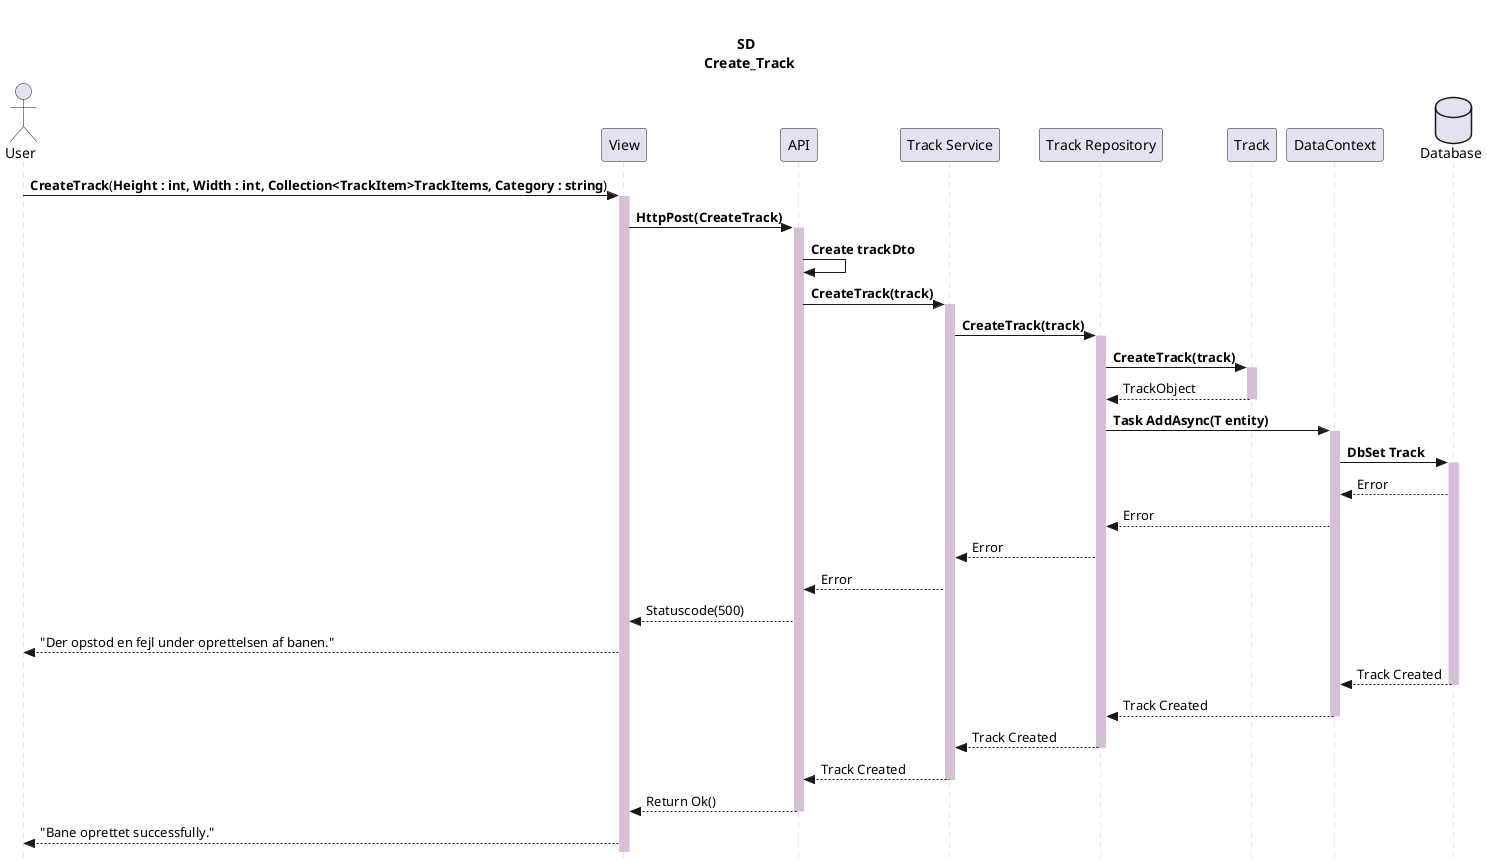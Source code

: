 @startuml LavBane

title \nSD\n  Create_Track
skinparam SequenceGroupBorderThickness 0.01
skinparam SequenceDividerBorderColor MediumPurple
skinparam SequenceDividerBackgroundColor MediumPurple
skinparam SequenceGroupBodyBackgroundColor MOTIVATION
skinparam SequenceGroupFontColor DarkOrchid
skinparam SequenceGroupBackgroundColor Thistle
skinparam SequenceLifeLineBackgroundColor Thistle
skinparam SequenceLifeLineBorderColor Thistle
skinparam Style strictUML

actor User
participant "View" as UI
participant "API" as Ap
participant "Track Service" as Ts
participant "Track Repository" as Tr
participant "Track" as Track
participant "DataContext" as Dc

database "Database" as Db

User -> UI : **CreateTrack**(**Height : int, Width : int, Collection<TrackItem>TrackItems, Category : string**)
activate UI
UI -> Ap : **HttpPost(CreateTrack)**
activate Ap
Ap->Ap : **Create trackDto**
Ap -> Ts :**CreateTrack(track)**
activate Ts
Ts -> Tr : **CreateTrack(track)**
activate Tr
Tr -> Track :**CreateTrack(track)**
activate Track 
Track --> Tr : TrackObject
deactivate Track
Tr -> Dc : **Task AddAsync(T entity)**
activate Dc
Dc -> Db : **DbSet Track**
activate Db
Db --> Dc : Error
Dc --> Tr : Error
Tr --> Ts : Error
Ts --> Ap : Error
Ap --> UI : Statuscode(500)
UI --> User : "Der opstod en fejl under oprettelsen af banen."
Db -->Dc : Track Created
deactivate Db
Dc -->Tr : Track Created
deactivate Dc
Tr-->Ts : Track Created
deactivate Tr
Ts-->Ap : Track Created
deactivate Ts
Ap--> UI : Return Ok()
deactivate Ap

UI --> User : "Bane oprettet successfully."

@enduml
